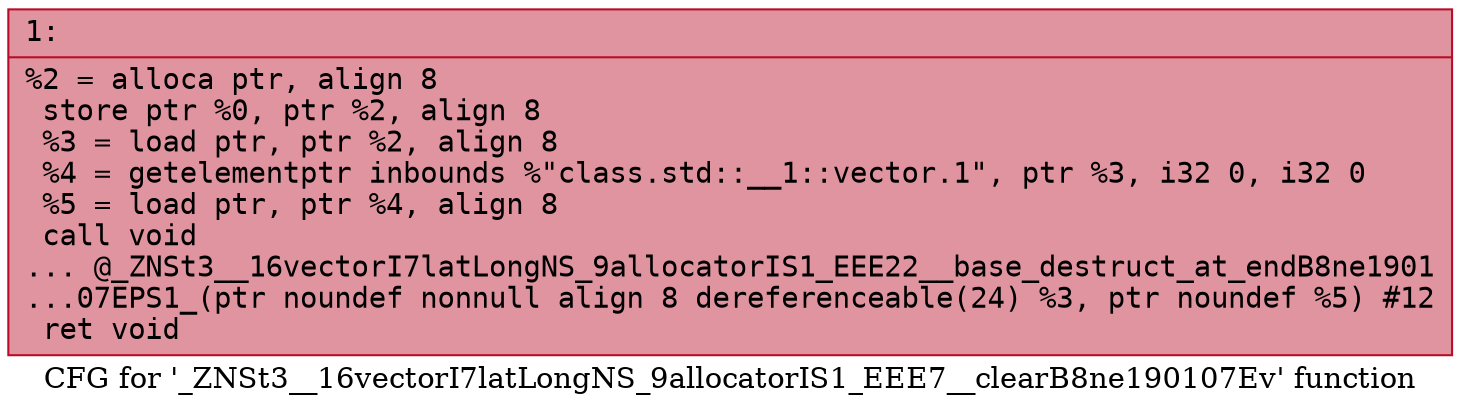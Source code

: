 digraph "CFG for '_ZNSt3__16vectorI7latLongNS_9allocatorIS1_EEE7__clearB8ne190107Ev' function" {
	label="CFG for '_ZNSt3__16vectorI7latLongNS_9allocatorIS1_EEE7__clearB8ne190107Ev' function";

	Node0x60000177ff20 [shape=record,color="#b70d28ff", style=filled, fillcolor="#b70d2870" fontname="Courier",label="{1:\l|  %2 = alloca ptr, align 8\l  store ptr %0, ptr %2, align 8\l  %3 = load ptr, ptr %2, align 8\l  %4 = getelementptr inbounds %\"class.std::__1::vector.1\", ptr %3, i32 0, i32 0\l  %5 = load ptr, ptr %4, align 8\l  call void\l... @_ZNSt3__16vectorI7latLongNS_9allocatorIS1_EEE22__base_destruct_at_endB8ne1901\l...07EPS1_(ptr noundef nonnull align 8 dereferenceable(24) %3, ptr noundef %5) #12\l  ret void\l}"];
}

